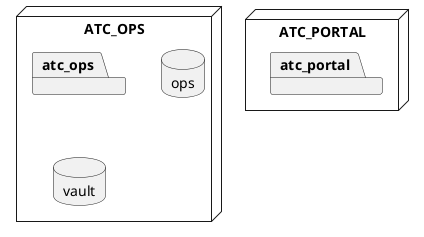 @startuml

node ATC_OPS {
  package atc_ops
  database ops
  database vault
}

node ATC_PORTAL {
  package atc_portal
}

@enduml
